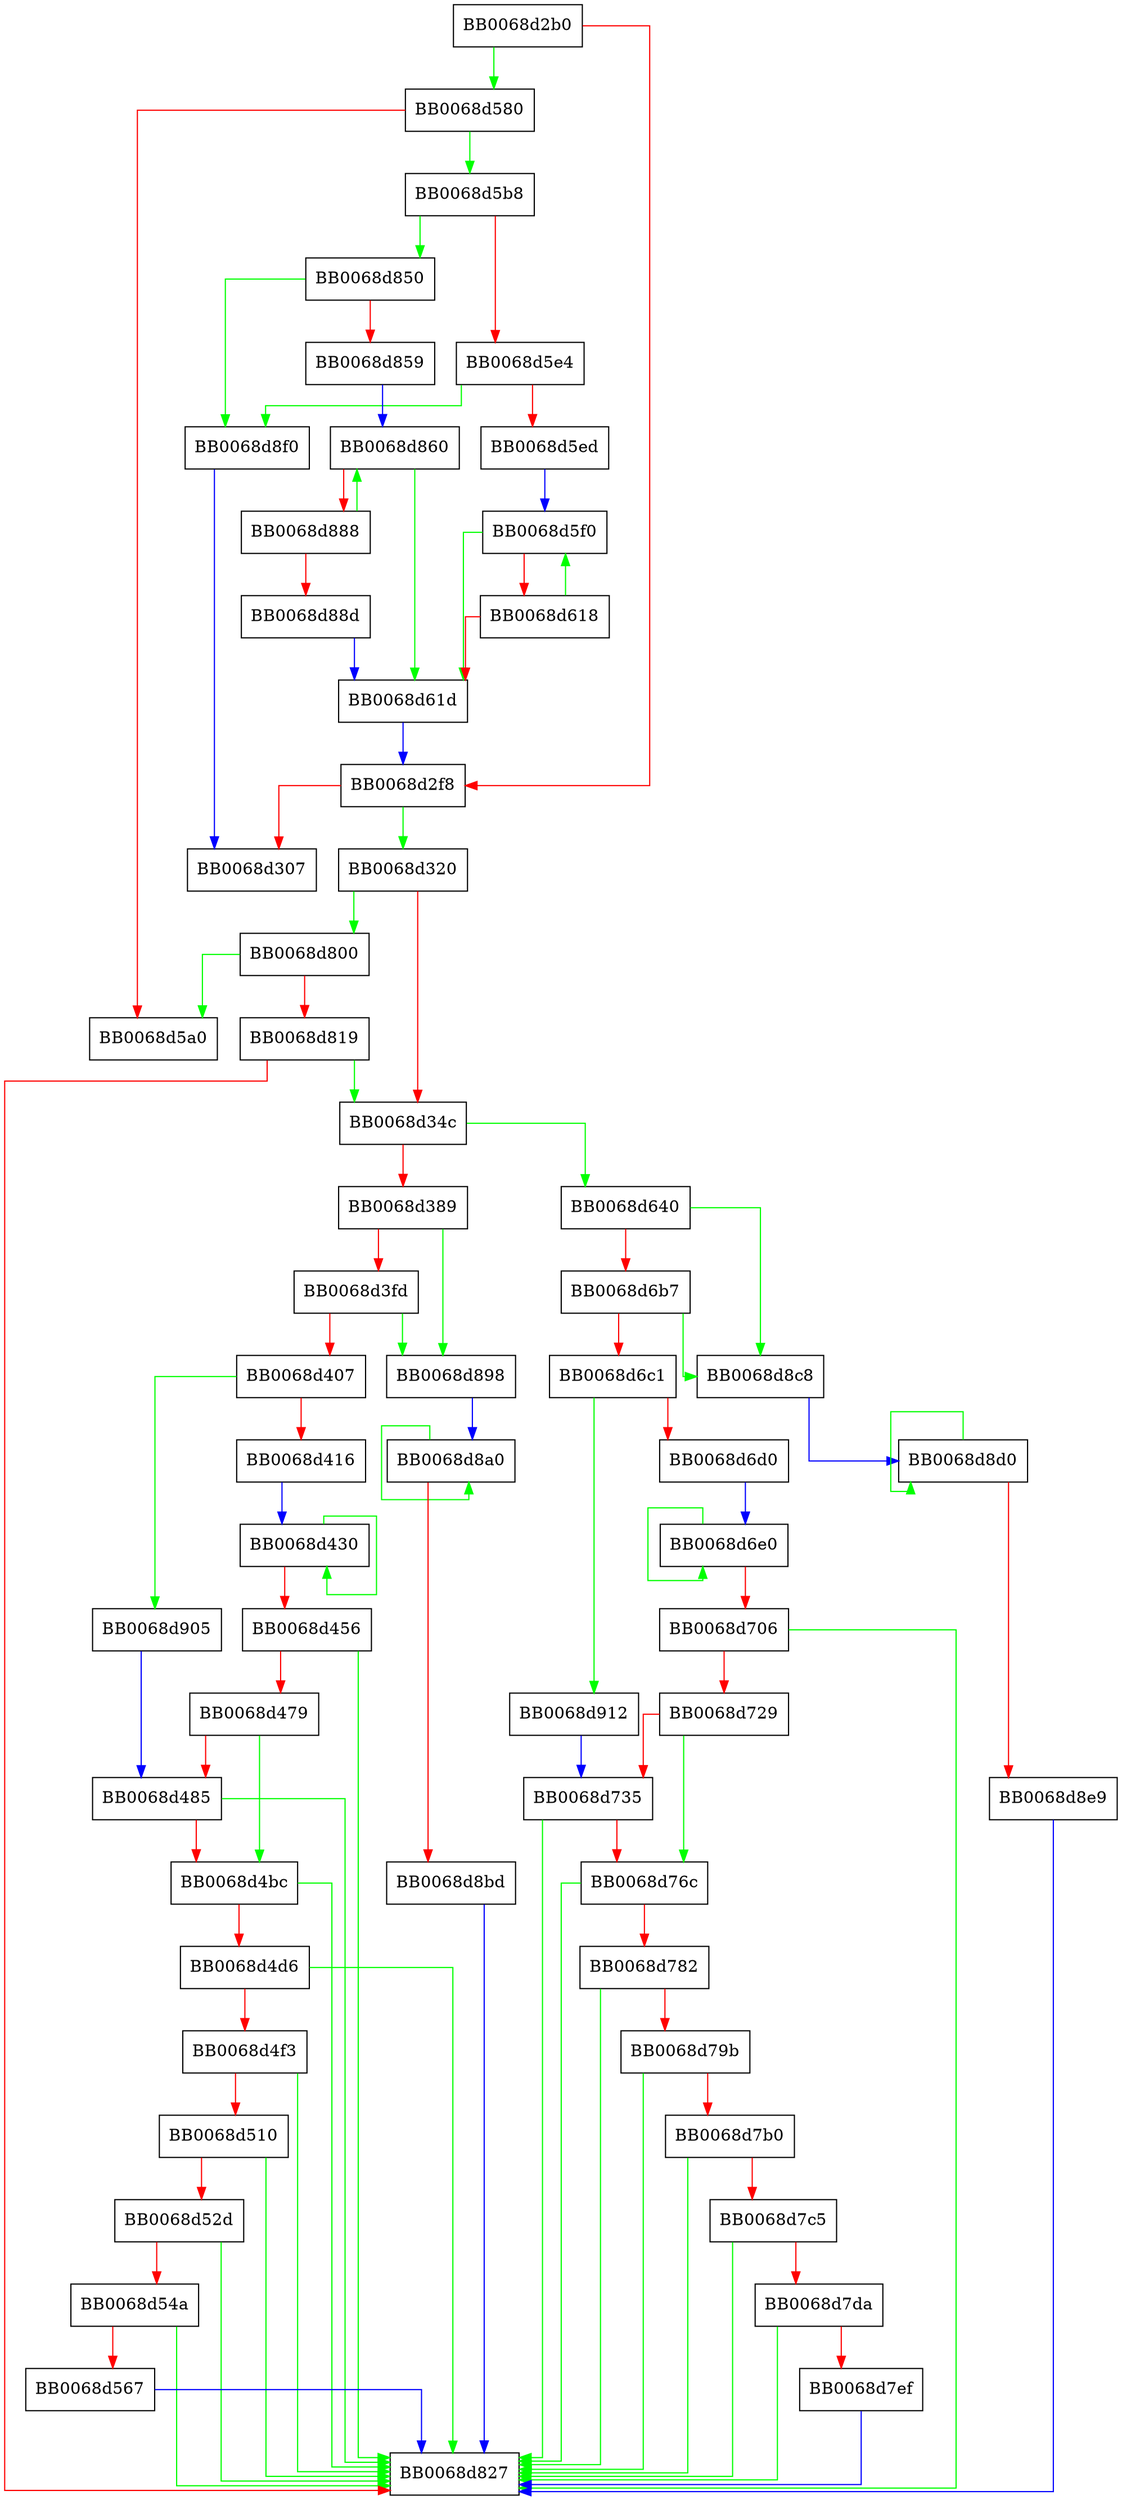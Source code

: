 digraph padlock_cfb_cipher {
  node [shape="box"];
  graph [splines=ortho];
  BB0068d2b0 -> BB0068d580 [color="green"];
  BB0068d2b0 -> BB0068d2f8 [color="red"];
  BB0068d2f8 -> BB0068d320 [color="green"];
  BB0068d2f8 -> BB0068d307 [color="red"];
  BB0068d320 -> BB0068d800 [color="green"];
  BB0068d320 -> BB0068d34c [color="red"];
  BB0068d34c -> BB0068d640 [color="green"];
  BB0068d34c -> BB0068d389 [color="red"];
  BB0068d389 -> BB0068d898 [color="green"];
  BB0068d389 -> BB0068d3fd [color="red"];
  BB0068d3fd -> BB0068d898 [color="green"];
  BB0068d3fd -> BB0068d407 [color="red"];
  BB0068d407 -> BB0068d905 [color="green"];
  BB0068d407 -> BB0068d416 [color="red"];
  BB0068d416 -> BB0068d430 [color="blue"];
  BB0068d430 -> BB0068d430 [color="green"];
  BB0068d430 -> BB0068d456 [color="red"];
  BB0068d456 -> BB0068d827 [color="green"];
  BB0068d456 -> BB0068d479 [color="red"];
  BB0068d479 -> BB0068d4bc [color="green"];
  BB0068d479 -> BB0068d485 [color="red"];
  BB0068d485 -> BB0068d827 [color="green"];
  BB0068d485 -> BB0068d4bc [color="red"];
  BB0068d4bc -> BB0068d827 [color="green"];
  BB0068d4bc -> BB0068d4d6 [color="red"];
  BB0068d4d6 -> BB0068d827 [color="green"];
  BB0068d4d6 -> BB0068d4f3 [color="red"];
  BB0068d4f3 -> BB0068d827 [color="green"];
  BB0068d4f3 -> BB0068d510 [color="red"];
  BB0068d510 -> BB0068d827 [color="green"];
  BB0068d510 -> BB0068d52d [color="red"];
  BB0068d52d -> BB0068d827 [color="green"];
  BB0068d52d -> BB0068d54a [color="red"];
  BB0068d54a -> BB0068d827 [color="green"];
  BB0068d54a -> BB0068d567 [color="red"];
  BB0068d567 -> BB0068d827 [color="blue"];
  BB0068d580 -> BB0068d5b8 [color="green"];
  BB0068d580 -> BB0068d5a0 [color="red"];
  BB0068d5b8 -> BB0068d850 [color="green"];
  BB0068d5b8 -> BB0068d5e4 [color="red"];
  BB0068d5e4 -> BB0068d8f0 [color="green"];
  BB0068d5e4 -> BB0068d5ed [color="red"];
  BB0068d5ed -> BB0068d5f0 [color="blue"];
  BB0068d5f0 -> BB0068d61d [color="green"];
  BB0068d5f0 -> BB0068d618 [color="red"];
  BB0068d618 -> BB0068d5f0 [color="green"];
  BB0068d618 -> BB0068d61d [color="red"];
  BB0068d61d -> BB0068d2f8 [color="blue"];
  BB0068d640 -> BB0068d8c8 [color="green"];
  BB0068d640 -> BB0068d6b7 [color="red"];
  BB0068d6b7 -> BB0068d8c8 [color="green"];
  BB0068d6b7 -> BB0068d6c1 [color="red"];
  BB0068d6c1 -> BB0068d912 [color="green"];
  BB0068d6c1 -> BB0068d6d0 [color="red"];
  BB0068d6d0 -> BB0068d6e0 [color="blue"];
  BB0068d6e0 -> BB0068d6e0 [color="green"];
  BB0068d6e0 -> BB0068d706 [color="red"];
  BB0068d706 -> BB0068d827 [color="green"];
  BB0068d706 -> BB0068d729 [color="red"];
  BB0068d729 -> BB0068d76c [color="green"];
  BB0068d729 -> BB0068d735 [color="red"];
  BB0068d735 -> BB0068d827 [color="green"];
  BB0068d735 -> BB0068d76c [color="red"];
  BB0068d76c -> BB0068d827 [color="green"];
  BB0068d76c -> BB0068d782 [color="red"];
  BB0068d782 -> BB0068d827 [color="green"];
  BB0068d782 -> BB0068d79b [color="red"];
  BB0068d79b -> BB0068d827 [color="green"];
  BB0068d79b -> BB0068d7b0 [color="red"];
  BB0068d7b0 -> BB0068d827 [color="green"];
  BB0068d7b0 -> BB0068d7c5 [color="red"];
  BB0068d7c5 -> BB0068d827 [color="green"];
  BB0068d7c5 -> BB0068d7da [color="red"];
  BB0068d7da -> BB0068d827 [color="green"];
  BB0068d7da -> BB0068d7ef [color="red"];
  BB0068d7ef -> BB0068d827 [color="blue"];
  BB0068d800 -> BB0068d5a0 [color="green"];
  BB0068d800 -> BB0068d819 [color="red"];
  BB0068d819 -> BB0068d34c [color="green"];
  BB0068d819 -> BB0068d827 [color="red"];
  BB0068d850 -> BB0068d8f0 [color="green"];
  BB0068d850 -> BB0068d859 [color="red"];
  BB0068d859 -> BB0068d860 [color="blue"];
  BB0068d860 -> BB0068d61d [color="green"];
  BB0068d860 -> BB0068d888 [color="red"];
  BB0068d888 -> BB0068d860 [color="green"];
  BB0068d888 -> BB0068d88d [color="red"];
  BB0068d88d -> BB0068d61d [color="blue"];
  BB0068d898 -> BB0068d8a0 [color="blue"];
  BB0068d8a0 -> BB0068d8a0 [color="green"];
  BB0068d8a0 -> BB0068d8bd [color="red"];
  BB0068d8bd -> BB0068d827 [color="blue"];
  BB0068d8c8 -> BB0068d8d0 [color="blue"];
  BB0068d8d0 -> BB0068d8d0 [color="green"];
  BB0068d8d0 -> BB0068d8e9 [color="red"];
  BB0068d8e9 -> BB0068d827 [color="blue"];
  BB0068d8f0 -> BB0068d307 [color="blue"];
  BB0068d905 -> BB0068d485 [color="blue"];
  BB0068d912 -> BB0068d735 [color="blue"];
}